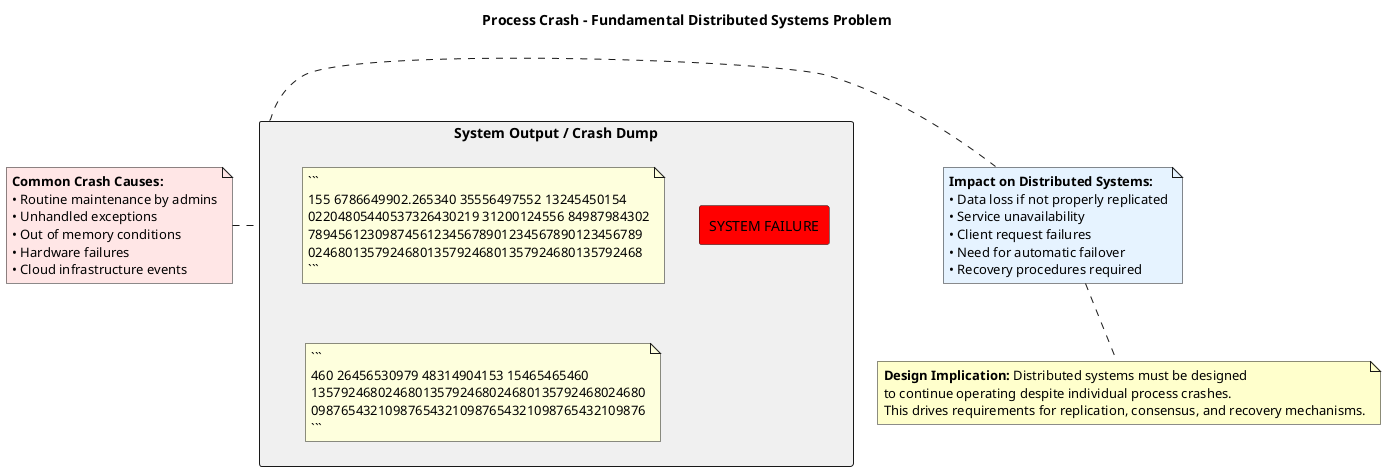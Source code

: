 @startuml

title Process Crash - Fundamental Distributed Systems Problem

rectangle "System Output / Crash Dump" as Dump #F0F0F0 {
  note as CrashData
```
155 6786649902.265340 35556497552 13245450154
02204805440537326430219 31200124556 84987984302
789456123098745612345678901234567890123456789
024680135792468013579246801357924680135792468
```
  end note
  
  rectangle "SYSTEM FAILURE" as FailureText #FF0000
  
  note as MoreCrashData
```
460 26456530979 48314904153 15465465460
135792468024680135792468024680135792468024680
098765432109876543210987654321098765432109876
```
  end note
}

note left of Dump #FFE6E6
**Common Crash Causes:**
• Routine maintenance by admins
• Unhandled exceptions
• Out of memory conditions
• Hardware failures
• Cloud infrastructure events
end note

note right of Dump #E6F3FF
**Impact on Distributed Systems:**
• Data loss if not properly replicated
• Service unavailability
• Client request failures
• Need for automatic failover
• Recovery procedures required
end note

note bottom #FFFFCC
**Design Implication:** Distributed systems must be designed
to continue operating despite individual process crashes.
This drives requirements for replication, consensus, and recovery mechanisms.
end note
@enduml 